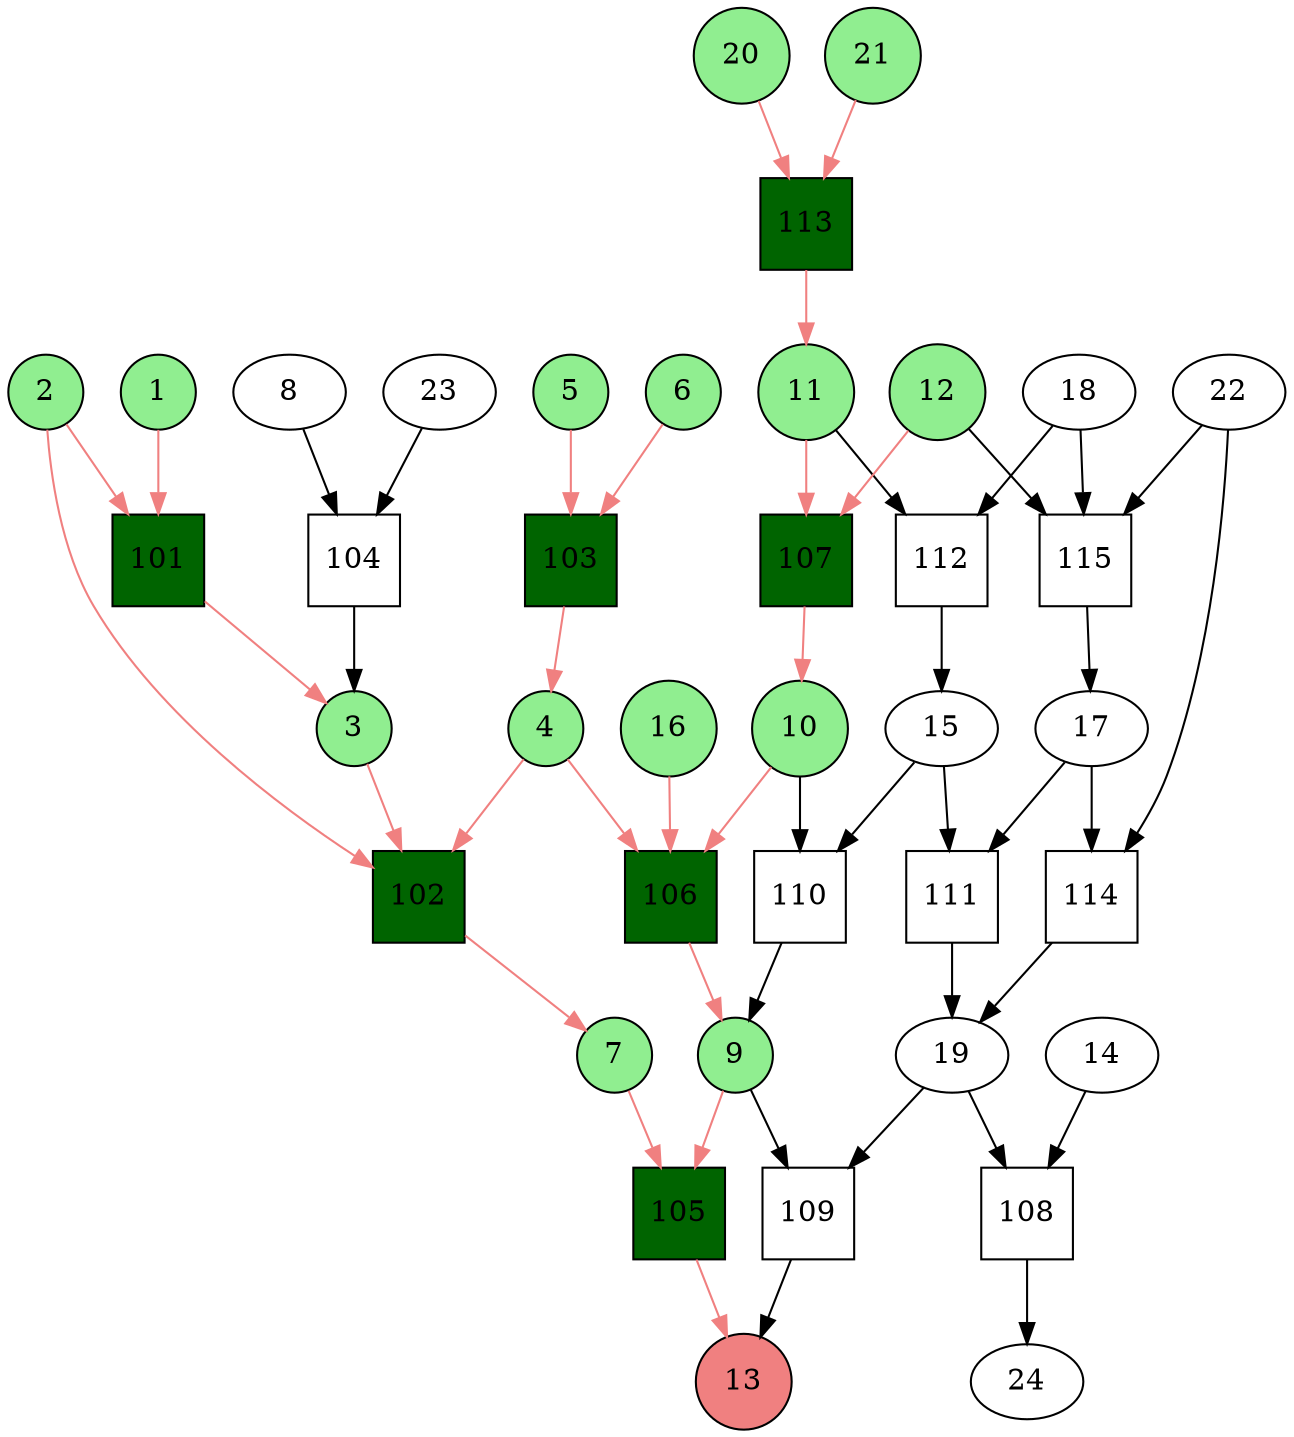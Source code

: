 digraph G {
	101 [shape=square, label=101, style=filled, fillcolor=darkgreen];
	1 [shape=circle, label=1, style=filled, fillcolor=lightgreen];
	1 -> 101 [color=lightcoral];
	2 [shape=circle, label=2, style=filled, fillcolor=lightgreen];
	2 -> 101 [color=lightcoral];
	3 [shape=circle, label=3, style=filled, fillcolor=lightgreen];
	101 -> 3 [color=lightcoral];
	102 [shape=square, label=102, style=filled, fillcolor=darkgreen];
	3 [shape=circle, label=3, style=filled, fillcolor=lightgreen];
	3 -> 102 [color=lightcoral];
	2 [shape=circle, label=2, style=filled, fillcolor=lightgreen];
	2 -> 102 [color=lightcoral];
	4 [shape=circle, label=4, style=filled, fillcolor=lightgreen];
	4 -> 102 [color=lightcoral];
	7 [shape=circle, label=7, style=filled, fillcolor=lightgreen];
	102 -> 7 [color=lightcoral];
	103 [shape=square, label=103, style=filled, fillcolor=darkgreen];
	5 [shape=circle, label=5, style=filled, fillcolor=lightgreen];
	5 -> 103 [color=lightcoral];
	6 [shape=circle, label=6, style=filled, fillcolor=lightgreen];
	6 -> 103 [color=lightcoral];
	4 [shape=circle, label=4, style=filled, fillcolor=lightgreen];
	103 -> 4 [color=lightcoral];
	104 [shape=square, label=104, style=filled, fillcolor=white];
	8 [shape=ellipse, label=8, style=filled, fillcolor=white];
	8 -> 104 [color=black];
	23 [shape=ellipse, label=23, style=filled, fillcolor=white];
	23 -> 104 [color=black];
	3 [shape=circle, label=3, style=filled, fillcolor=lightgreen];
	104 -> 3 [color=black];
	105 [shape=square, label=105, style=filled, fillcolor=darkgreen];
	7 [shape=circle, label=7, style=filled, fillcolor=lightgreen];
	7 -> 105 [color=lightcoral];
	9 [shape=circle, label=9, style=filled, fillcolor=lightgreen];
	9 -> 105 [color=lightcoral];
	13 [shape=circle, label=13, style=filled, fillcolor=lightcoral];
	105 -> 13 [color=lightcoral];
	106 [shape=square, label=106, style=filled, fillcolor=darkgreen];
	4 [shape=circle, label=4, style=filled, fillcolor=lightgreen];
	4 -> 106 [color=lightcoral];
	16 [shape=circle, label=16, style=filled, fillcolor=lightgreen];
	16 -> 106 [color=lightcoral];
	10 [shape=circle, label=10, style=filled, fillcolor=lightgreen];
	10 -> 106 [color=lightcoral];
	9 [shape=circle, label=9, style=filled, fillcolor=lightgreen];
	106 -> 9 [color=lightcoral];
	107 [shape=square, label=107, style=filled, fillcolor=darkgreen];
	11 [shape=circle, label=11, style=filled, fillcolor=lightgreen];
	11 -> 107 [color=lightcoral];
	12 [shape=circle, label=12, style=filled, fillcolor=lightgreen];
	12 -> 107 [color=lightcoral];
	10 [shape=circle, label=10, style=filled, fillcolor=lightgreen];
	107 -> 10 [color=lightcoral];
	108 [shape=square, label=108, style=filled, fillcolor=white];
	19 [shape=ellipse, label=19, style=filled, fillcolor=white];
	19 -> 108 [color=black];
	14 [shape=ellipse, label=14, style=filled, fillcolor=white];
	14 -> 108 [color=black];
	24 [shape=ellipse, label=24, style=filled, fillcolor=white];
	108 -> 24 [color=black];
	109 [shape=square, label=109, style=filled, fillcolor=white];
	9 [shape=circle, label=9, style=filled, fillcolor=lightgreen];
	9 -> 109 [color=black];
	19 [shape=ellipse, label=19, style=filled, fillcolor=white];
	19 -> 109 [color=black];
	13 [shape=circle, label=13, style=filled, fillcolor=lightcoral];
	109 -> 13 [color=black];
	110 [shape=square, label=110, style=filled, fillcolor=white];
	10 [shape=circle, label=10, style=filled, fillcolor=lightgreen];
	10 -> 110 [color=black];
	15 [shape=ellipse, label=15, style=filled, fillcolor=white];
	15 -> 110 [color=black];
	9 [shape=circle, label=9, style=filled, fillcolor=lightgreen];
	110 -> 9 [color=black];
	111 [shape=square, label=111, style=filled, fillcolor=white];
	15 [shape=ellipse, label=15, style=filled, fillcolor=white];
	15 -> 111 [color=black];
	17 [shape=ellipse, label=17, style=filled, fillcolor=white];
	17 -> 111 [color=black];
	19 [shape=ellipse, label=19, style=filled, fillcolor=white];
	111 -> 19 [color=black];
	112 [shape=square, label=112, style=filled, fillcolor=white];
	11 [shape=circle, label=11, style=filled, fillcolor=lightgreen];
	11 -> 112 [color=black];
	18 [shape=ellipse, label=18, style=filled, fillcolor=white];
	18 -> 112 [color=black];
	15 [shape=ellipse, label=15, style=filled, fillcolor=white];
	112 -> 15 [color=black];
	113 [shape=square, label=113, style=filled, fillcolor=darkgreen];
	20 [shape=circle, label=20, style=filled, fillcolor=lightgreen];
	20 -> 113 [color=lightcoral];
	21 [shape=circle, label=21, style=filled, fillcolor=lightgreen];
	21 -> 113 [color=lightcoral];
	11 [shape=circle, label=11, style=filled, fillcolor=lightgreen];
	113 -> 11 [color=lightcoral];
	114 [shape=square, label=114, style=filled, fillcolor=white];
	17 [shape=ellipse, label=17, style=filled, fillcolor=white];
	17 -> 114 [color=black];
	22 [shape=ellipse, label=22, style=filled, fillcolor=white];
	22 -> 114 [color=black];
	19 [shape=ellipse, label=19, style=filled, fillcolor=white];
	114 -> 19 [color=black];
	115 [shape=square, label=115, style=filled, fillcolor=white];
	12 [shape=circle, label=12, style=filled, fillcolor=lightgreen];
	12 -> 115 [color=black];
	18 [shape=ellipse, label=18, style=filled, fillcolor=white];
	18 -> 115 [color=black];
	22 [shape=ellipse, label=22, style=filled, fillcolor=white];
	22 -> 115 [color=black];
	17 [shape=ellipse, label=17, style=filled, fillcolor=white];
	115 -> 17 [color=black];
}
